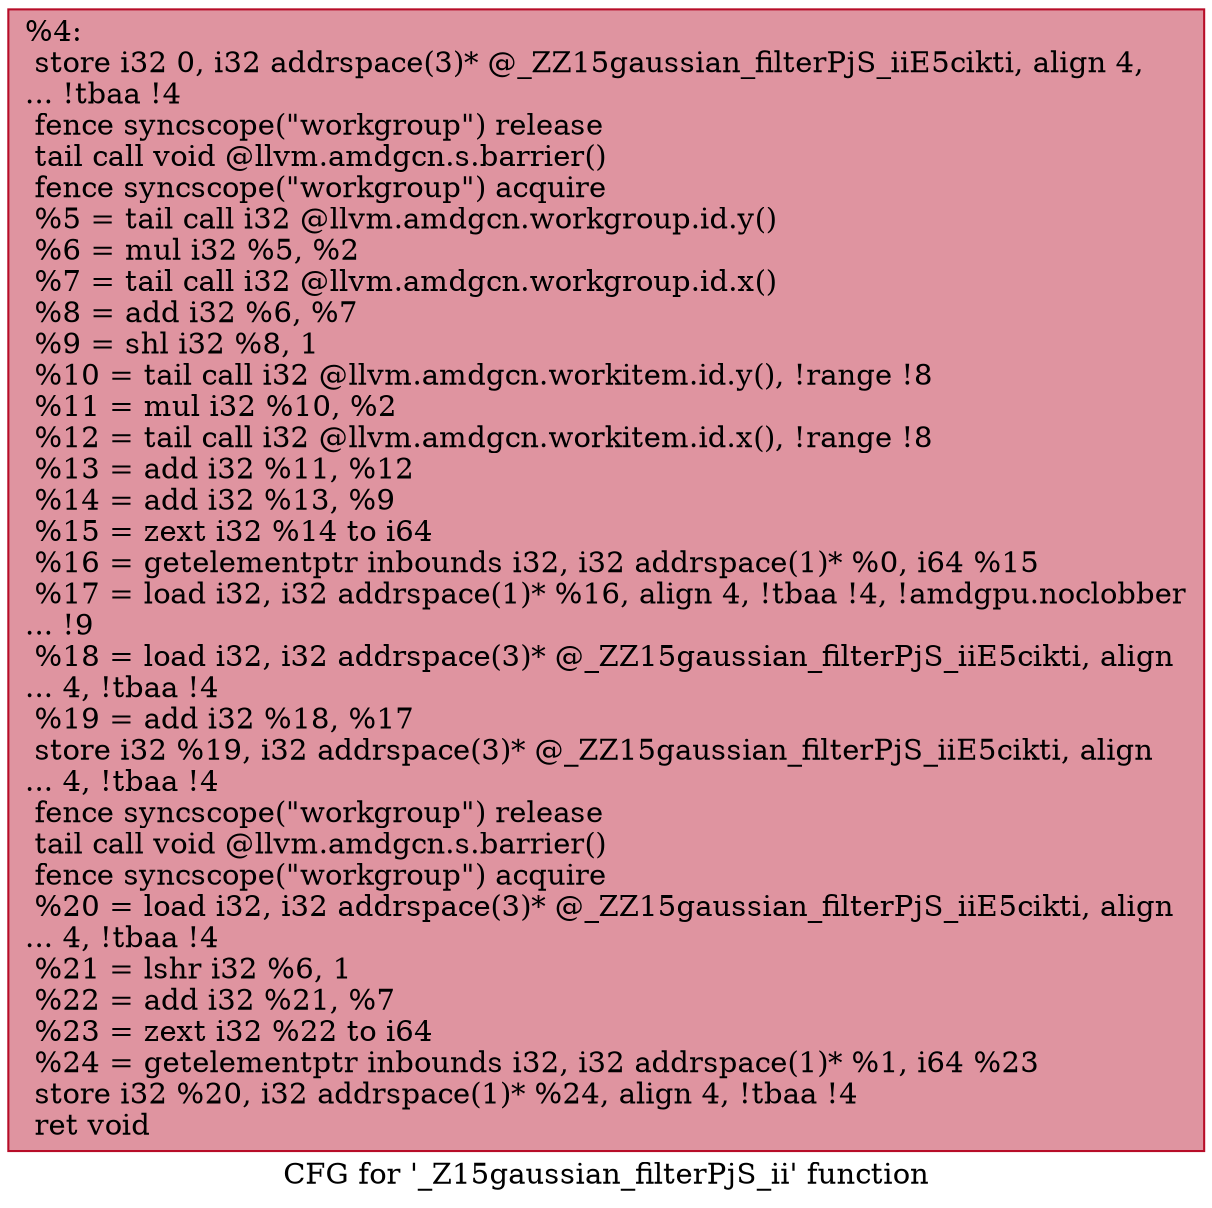 digraph "CFG for '_Z15gaussian_filterPjS_ii' function" {
	label="CFG for '_Z15gaussian_filterPjS_ii' function";

	Node0x63a7800 [shape=record,color="#b70d28ff", style=filled, fillcolor="#b70d2870",label="{%4:\l  store i32 0, i32 addrspace(3)* @_ZZ15gaussian_filterPjS_iiE5cikti, align 4,\l... !tbaa !4\l  fence syncscope(\"workgroup\") release\l  tail call void @llvm.amdgcn.s.barrier()\l  fence syncscope(\"workgroup\") acquire\l  %5 = tail call i32 @llvm.amdgcn.workgroup.id.y()\l  %6 = mul i32 %5, %2\l  %7 = tail call i32 @llvm.amdgcn.workgroup.id.x()\l  %8 = add i32 %6, %7\l  %9 = shl i32 %8, 1\l  %10 = tail call i32 @llvm.amdgcn.workitem.id.y(), !range !8\l  %11 = mul i32 %10, %2\l  %12 = tail call i32 @llvm.amdgcn.workitem.id.x(), !range !8\l  %13 = add i32 %11, %12\l  %14 = add i32 %13, %9\l  %15 = zext i32 %14 to i64\l  %16 = getelementptr inbounds i32, i32 addrspace(1)* %0, i64 %15\l  %17 = load i32, i32 addrspace(1)* %16, align 4, !tbaa !4, !amdgpu.noclobber\l... !9\l  %18 = load i32, i32 addrspace(3)* @_ZZ15gaussian_filterPjS_iiE5cikti, align\l... 4, !tbaa !4\l  %19 = add i32 %18, %17\l  store i32 %19, i32 addrspace(3)* @_ZZ15gaussian_filterPjS_iiE5cikti, align\l... 4, !tbaa !4\l  fence syncscope(\"workgroup\") release\l  tail call void @llvm.amdgcn.s.barrier()\l  fence syncscope(\"workgroup\") acquire\l  %20 = load i32, i32 addrspace(3)* @_ZZ15gaussian_filterPjS_iiE5cikti, align\l... 4, !tbaa !4\l  %21 = lshr i32 %6, 1\l  %22 = add i32 %21, %7\l  %23 = zext i32 %22 to i64\l  %24 = getelementptr inbounds i32, i32 addrspace(1)* %1, i64 %23\l  store i32 %20, i32 addrspace(1)* %24, align 4, !tbaa !4\l  ret void\l}"];
}

